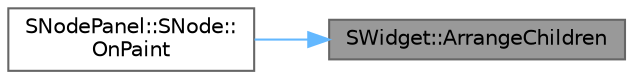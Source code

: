 digraph "SWidget::ArrangeChildren"
{
 // INTERACTIVE_SVG=YES
 // LATEX_PDF_SIZE
  bgcolor="transparent";
  edge [fontname=Helvetica,fontsize=10,labelfontname=Helvetica,labelfontsize=10];
  node [fontname=Helvetica,fontsize=10,shape=box,height=0.2,width=0.4];
  rankdir="RL";
  Node1 [id="Node000001",label="SWidget::ArrangeChildren",height=0.2,width=0.4,color="gray40", fillcolor="grey60", style="filled", fontcolor="black",tooltip="Non-virtual entry point for arrange children."];
  Node1 -> Node2 [id="edge1_Node000001_Node000002",dir="back",color="steelblue1",style="solid",tooltip=" "];
  Node2 [id="Node000002",label="SNodePanel::SNode::\lOnPaint",height=0.2,width=0.4,color="grey40", fillcolor="white", style="filled",URL="$dd/d6c/classSNodePanel_1_1SNode.html#ab05ceb5d27fb17bf659105f102fd3b99",tooltip="The widget should respond by populating the OutDrawElements array with FDrawElements that represent i..."];
}
